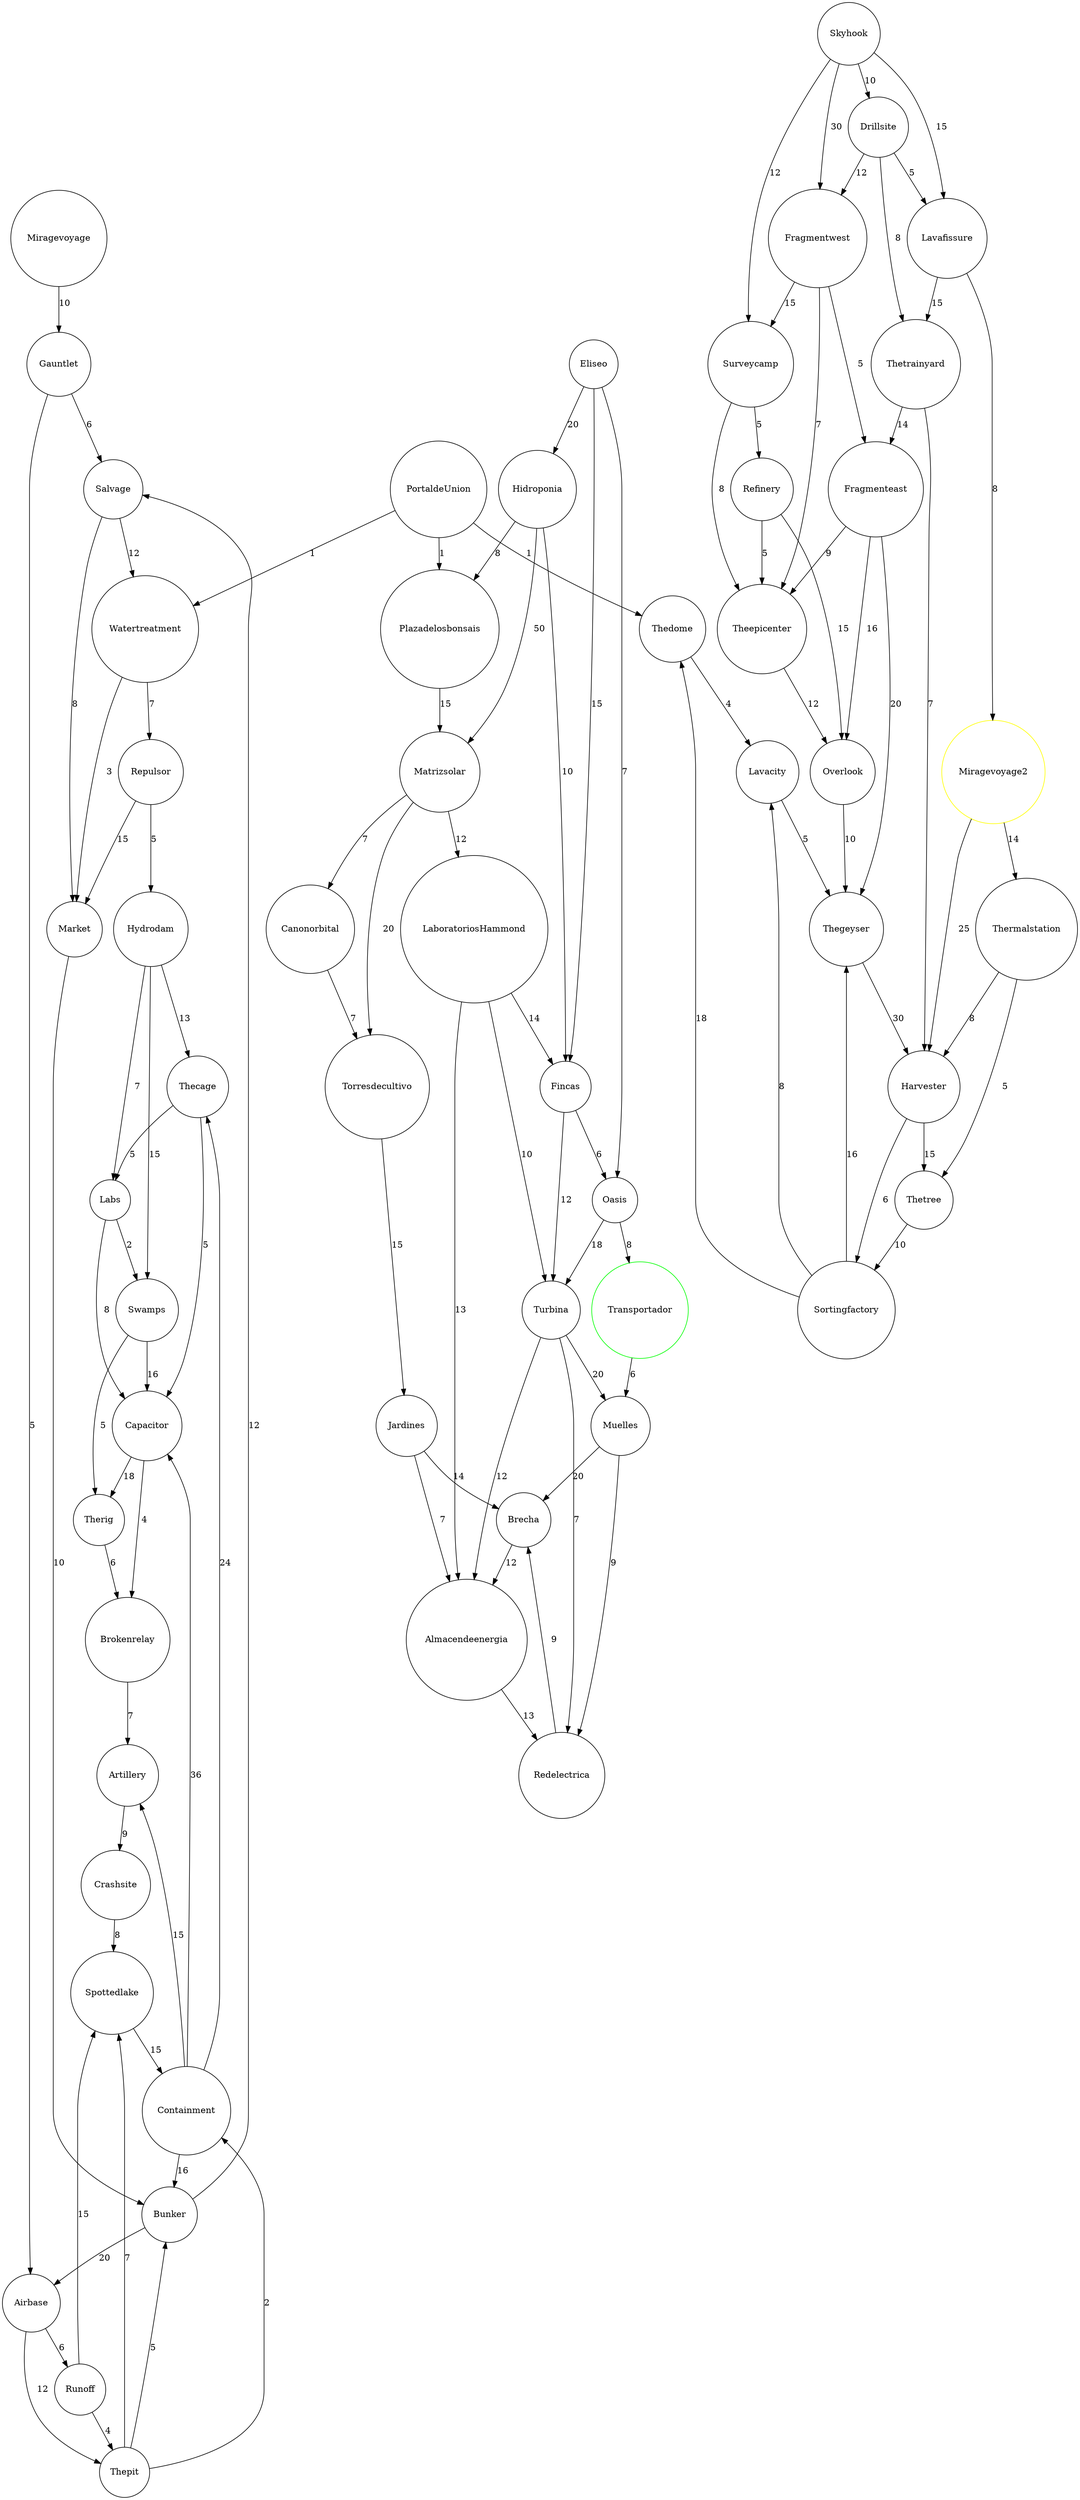 digraph G{
graph [compound=true, labelloc="b"];
Miragevoyage[shape=circle]Gauntlet[shape=circle]Salvage[shape=circle]Watertreatment[shape=circle]Repulsor[shape=circle]Hydrodam[shape=circle]Market[shape=circle]Bunker[shape=circle]Airbase[shape=circle]Runoff[shape=circle]Thepit[shape=circle]Containment[shape=circle]Thecage[shape=circle]Labs[shape=circle]Capacitor[shape=circle]Swamps[shape=circle]Brokenrelay[shape=circle]Artillery[shape=circle]Crashsite[shape=circle]Spottedlake[shape=circle]Therig[shape=circle]Eliseo[shape=circle]Hidroponia[shape=circle]Plazadelosbonsais[shape=circle]Matrizsolar[shape=circle]Canonorbital[shape=circle]Torresdecultivo[shape=circle]Jardines[shape=circle]LaboratoriosHammond[shape=circle]Fincas[shape=circle]Oasis[shape=circle]Turbina[shape=circle]Transportador[shape=circle, color=green]Muelles[shape=circle]Brecha[shape=circle]Redelectrica[shape=circle]Almacendeenergia[shape=circle]Skyhook[shape=circle]Drillsite[shape=circle]Lavafissure[shape=circle]Miragevoyage2[shape=circle, color=yellow]Thetrainyard[shape=circle]Fragmentwest[shape=circle]Fragmenteast[shape=circle]Surveycamp[shape=circle]Refinery[shape=circle]Theepicenter[shape=circle]Overlook[shape=circle]Thermalstation[shape=circle]Harvester[shape=circle]Thetree[shape=circle]Sortingfactory[shape=circle]Lavacity[shape=circle]Thedome[shape=circle]Thegeyser[shape=circle]PortaldeUnion[shape=circle]Miragevoyage->Gauntlet[label=10];Gauntlet->Salvage[label=6];Gauntlet->Airbase[label=5];Salvage->Watertreatment[label=12];Salvage->Market[label=8];Watertreatment->Repulsor[label=7];Watertreatment->Market[label=3];Repulsor->Hydrodam[label=5];Repulsor->Market[label=15];Hydrodam->Thecage[label=13];Hydrodam->Labs[label=7];Hydrodam->Swamps[label=15];Market->Bunker[label=10];Bunker->Salvage[label=12];Bunker->Airbase[label=20];Airbase->Runoff[label=6];Airbase->Thepit[label=12];Runoff->Thepit[label=4];Runoff->Spottedlake[label=15];Thepit->Bunker[label=5];Thepit->Spottedlake[label=7];Thepit->Containment[label=2];Containment->Bunker[label=16];Containment->Thecage[label=24];Containment->Artillery[label=15];Containment->Capacitor[label=36];Thecage->Labs[label=5];Thecage->Capacitor[label=5];Labs->Swamps[label=2];Labs->Capacitor[label=8];Capacitor->Therig[label=18];Capacitor->Brokenrelay[label=4];Swamps->Therig[label=5];Swamps->Capacitor[label=16];Brokenrelay->Artillery[label=7];Artillery->Crashsite[label=9];Crashsite->Spottedlake[label=8];Spottedlake->Containment[label=15];Therig->Brokenrelay[label=6];Eliseo->Hidroponia[label=20];Eliseo->Fincas[label=15];Eliseo->Oasis[label=7];Hidroponia->Plazadelosbonsais[label=8];Hidroponia->Fincas[label=10];Hidroponia->Matrizsolar[label=50];Plazadelosbonsais->Matrizsolar[label=15];Matrizsolar->LaboratoriosHammond[label=12];Matrizsolar->Torresdecultivo[label=20];Matrizsolar->Canonorbital[label=7];Canonorbital->Torresdecultivo[label=7];Torresdecultivo->Jardines[label=15];Jardines->Almacendeenergia[label=7];Jardines->Brecha[label=14];LaboratoriosHammond->Almacendeenergia[label=13];LaboratoriosHammond->Fincas[label=14];LaboratoriosHammond->Turbina[label=10];Fincas->Oasis[label=6];Fincas->Turbina[label=12];Oasis->Transportador[label=8];Oasis->Turbina[label=18];Turbina->Redelectrica[label=7];Turbina->Almacendeenergia[label=12];Turbina->Muelles[label=20];Transportador->Muelles[label=6];Muelles->Redelectrica[label=9];Muelles->Brecha[label=20];Brecha->Almacendeenergia[label=12];Redelectrica->Brecha[label=9];Almacendeenergia->Redelectrica[label=13];Skyhook->Fragmentwest[label=30];Skyhook->Drillsite[label=10];Skyhook->Lavafissure[label=15];Skyhook->Surveycamp[label=12];Drillsite->Thetrainyard[label=8];Drillsite->Lavafissure[label=5];Drillsite->Fragmentwest[label=12];Lavafissure->Thetrainyard[label=15];Lavafissure->Miragevoyage2[label=8];Miragevoyage2->Thermalstation[label=14];Miragevoyage2->Harvester[label=25];Thetrainyard->Harvester[label=7];Thetrainyard->Fragmenteast[label=14];Fragmentwest->Fragmenteast[label=5];Fragmentwest->Theepicenter[label=7];Fragmentwest->Surveycamp[label=15];Fragmenteast->Theepicenter[label=9];Fragmenteast->Overlook[label=16];Fragmenteast->Thegeyser[label=20];Surveycamp->Theepicenter[label=8];Surveycamp->Refinery[label=5];Refinery->Overlook[label=15];Refinery->Theepicenter[label=5];Theepicenter->Overlook[label=12];Overlook->Thegeyser[label=10];Thermalstation->Harvester[label=8];Thermalstation->Thetree[label=5];Harvester->Sortingfactory[label=6];Harvester->Thetree[label=15];Thetree->Sortingfactory[label=10];Sortingfactory->Thedome[label=18];Sortingfactory->Lavacity[label=8];Sortingfactory->Thegeyser[label=16];Lavacity->Thegeyser[label=5];Thedome->Lavacity[label=4];Thegeyser->Harvester[label=30];PortaldeUnion->Watertreatment[label=1];PortaldeUnion->Plazadelosbonsais[label=1];PortaldeUnion->Thedome[label=1];}